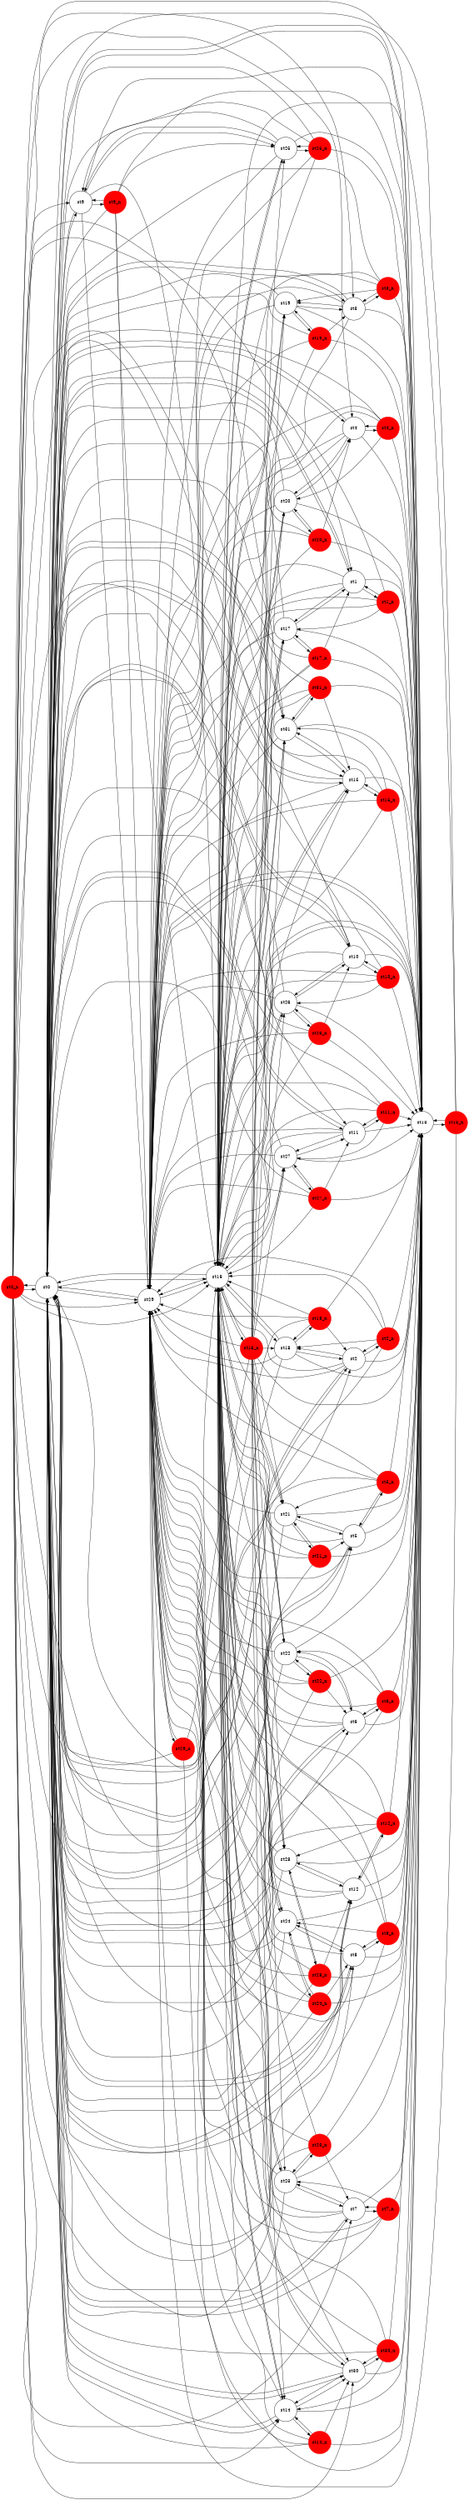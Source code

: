 #Total states is 0, including 0 states and 0 newstates
#Total transisions is 0, including 0 transistions and 0 new transitions
digraph finite_state_machine {
	rankdir=LR;
	size="20,20";
	resolution="300";
	overlap=false;

	node [shape = circle, fixedsize=true, width = 1, color = red, style = filled];
	st0_n;
 	st10_n;
 	st11_n;
 	st12_n;
 	st13_n;
 	st14_n;
 	st15_n;
 	st16_n;
 	st17_n;
 	st18_n;
 	st19_n;
 	st1_n;
 	st20_n;
 	st21_n;
 	st22_n;
 	st23_n;
 	st24_n;
 	st25_n;
 	st26_n;
 	st27_n;
 	st28_n;
 	st29_n;
 	st2_n;
 	st30_n;
 	st31_n;
 	st3_n;
 	st4_n;
 	st5_n;
 	st6_n;
 	st7_n;
 	st8_n;
 	st9_n;
 
	node [shape = circle, color = black, style = unfilled];
	st0;
 	st1;
 	st10;
 	st11;
 	st12;
 	st13;
 	st14;
 	st15;
 	st16;
 	st17;
 	st18;
 	st19;
 	st2;
 	st20;
 	st21;
 	st22;
 	st23;
 	st24;
 	st25;
 	st26;
 	st27;
 	st28;
 	st29;
 	st3;
 	st30;
 	st31;
 	st4;
 	st5;
 	st6;
 	st7;
 	st8;
 	st9;
 	st0 -> st0_n;
	st0 -> st1;
	st0 -> st10;
	st0 -> st11;
	st0 -> st12;
	st0 -> st13;
	st0 -> st14;
	st0 -> st15;
	st0 -> st16;
	st0 -> st2;
	st0 -> st29;
	st0 -> st3;
	st0 -> st30;
	st0 -> st31;
	st0 -> st4;
	st0 -> st5;
	st0 -> st6;
	st0 -> st7;
	st0 -> st8;
	st0 -> st9;
	st0_n -> st0;
	st0_n -> st1;
	st0_n -> st10;
	st0_n -> st11;
	st0_n -> st12;
	st0_n -> st13;
	st0_n -> st14;
	st0_n -> st15;
	st0_n -> st16;
	st0_n -> st2;
	st0_n -> st29;
	st0_n -> st3;
	st0_n -> st30;
	st0_n -> st31;
	st0_n -> st4;
	st0_n -> st5;
	st0_n -> st6;
	st0_n -> st7;
	st0_n -> st8;
	st0_n -> st9;
	st1 -> st0;
	st1 -> st13;
	st1 -> st16;
	st1 -> st17;
	st1 -> st1_n;
	st1 -> st29;
	st10 -> st0;
	st10 -> st10_n;
	st10 -> st13;
	st10 -> st16;
	st10 -> st26;
	st10 -> st29;
	st10_n -> st0;
	st10_n -> st10;
	st10_n -> st13;
	st10_n -> st16;
	st10_n -> st26;
	st10_n -> st29;
	st11 -> st0;
	st11 -> st11_n;
	st11 -> st13;
	st11 -> st16;
	st11 -> st27;
	st11 -> st29;
	st11_n -> st0;
	st11_n -> st11;
	st11_n -> st13;
	st11_n -> st16;
	st11_n -> st27;
	st11_n -> st29;
	st12 -> st0;
	st12 -> st12_n;
	st12 -> st13;
	st12 -> st16;
	st12 -> st28;
	st12 -> st29;
	st12_n -> st0;
	st12_n -> st12;
	st12_n -> st13;
	st12_n -> st16;
	st12_n -> st28;
	st12_n -> st29;
	st13 -> st0;
	st13 -> st13_n;
	st13 -> st16;
	st13 -> st29;
	st13_n -> st0;
	st13_n -> st13;
	st13_n -> st16;
	st13_n -> st29;
	st14 -> st0;
	st14 -> st13;
	st14 -> st14_n;
	st14 -> st16;
	st14 -> st29;
	st14 -> st30;
	st14_n -> st0;
	st14_n -> st13;
	st14_n -> st14;
	st14_n -> st16;
	st14_n -> st29;
	st14_n -> st30;
	st15 -> st0;
	st15 -> st13;
	st15 -> st15_n;
	st15 -> st16;
	st15 -> st29;
	st15 -> st31;
	st15_n -> st0;
	st15_n -> st13;
	st15_n -> st15;
	st15_n -> st16;
	st15_n -> st29;
	st15_n -> st31;
	st16 -> st0;
	st16 -> st13;
	st16 -> st14;
	st16 -> st15;
	st16 -> st16_n;
	st16 -> st17;
	st16 -> st18;
	st16 -> st19;
	st16 -> st20;
	st16 -> st21;
	st16 -> st22;
	st16 -> st23;
	st16 -> st24;
	st16 -> st25;
	st16 -> st26;
	st16 -> st27;
	st16 -> st28;
	st16 -> st29;
	st16 -> st30;
	st16 -> st31;
	st16_n -> st0;
	st16_n -> st13;
	st16_n -> st14;
	st16_n -> st15;
	st16_n -> st16;
	st16_n -> st17;
	st16_n -> st18;
	st16_n -> st19;
	st16_n -> st20;
	st16_n -> st21;
	st16_n -> st22;
	st16_n -> st23;
	st16_n -> st24;
	st16_n -> st25;
	st16_n -> st26;
	st16_n -> st27;
	st16_n -> st28;
	st16_n -> st29;
	st16_n -> st30;
	st16_n -> st31;
	st17 -> st0;
	st17 -> st1;
	st17 -> st13;
	st17 -> st16;
	st17 -> st17_n;
	st17 -> st29;
	st17_n -> st0;
	st17_n -> st1;
	st17_n -> st13;
	st17_n -> st16;
	st17_n -> st17;
	st17_n -> st29;
	st18 -> st0;
	st18 -> st13;
	st18 -> st16;
	st18 -> st18_n;
	st18 -> st2;
	st18 -> st29;
	st18_n -> st0;
	st18_n -> st13;
	st18_n -> st16;
	st18_n -> st18;
	st18_n -> st2;
	st18_n -> st29;
	st19 -> st0;
	st19 -> st13;
	st19 -> st16;
	st19 -> st19_n;
	st19 -> st29;
	st19 -> st3;
	st19_n -> st0;
	st19_n -> st13;
	st19_n -> st16;
	st19_n -> st19;
	st19_n -> st29;
	st19_n -> st3;
	st1_n -> st0;
	st1_n -> st1;
	st1_n -> st13;
	st1_n -> st16;
	st1_n -> st17;
	st1_n -> st29;
	st2 -> st0;
	st2 -> st13;
	st2 -> st16;
	st2 -> st18;
	st2 -> st29;
	st2 -> st2_n;
	st20 -> st0;
	st20 -> st13;
	st20 -> st16;
	st20 -> st20_n;
	st20 -> st29;
	st20 -> st4;
	st20_n -> st0;
	st20_n -> st13;
	st20_n -> st16;
	st20_n -> st20;
	st20_n -> st29;
	st20_n -> st4;
	st21 -> st0;
	st21 -> st13;
	st21 -> st16;
	st21 -> st21_n;
	st21 -> st29;
	st21 -> st5;
	st21_n -> st0;
	st21_n -> st13;
	st21_n -> st16;
	st21_n -> st21;
	st21_n -> st29;
	st21_n -> st5;
	st22 -> st0;
	st22 -> st13;
	st22 -> st16;
	st22 -> st22_n;
	st22 -> st29;
	st22 -> st6;
	st22_n -> st0;
	st22_n -> st13;
	st22_n -> st16;
	st22_n -> st22;
	st22_n -> st29;
	st22_n -> st6;
	st23 -> st0;
	st23 -> st13;
	st23 -> st16;
	st23 -> st23_n;
	st23 -> st29;
	st23 -> st7;
	st23_n -> st0;
	st23_n -> st13;
	st23_n -> st16;
	st23_n -> st23;
	st23_n -> st29;
	st23_n -> st7;
	st24 -> st0;
	st24 -> st13;
	st24 -> st16;
	st24 -> st24_n;
	st24 -> st29;
	st24 -> st8;
	st24_n -> st0;
	st24_n -> st13;
	st24_n -> st16;
	st24_n -> st24;
	st24_n -> st29;
	st24_n -> st8;
	st25 -> st0;
	st25 -> st13;
	st25 -> st16;
	st25 -> st25_n;
	st25 -> st29;
	st25 -> st9;
	st25_n -> st0;
	st25_n -> st13;
	st25_n -> st16;
	st25_n -> st25;
	st25_n -> st29;
	st25_n -> st9;
	st26 -> st0;
	st26 -> st10;
	st26 -> st13;
	st26 -> st16;
	st26 -> st26_n;
	st26 -> st29;
	st26_n -> st0;
	st26_n -> st10;
	st26_n -> st13;
	st26_n -> st16;
	st26_n -> st26;
	st26_n -> st29;
	st27 -> st0;
	st27 -> st11;
	st27 -> st13;
	st27 -> st16;
	st27 -> st27_n;
	st27 -> st29;
	st27_n -> st0;
	st27_n -> st11;
	st27_n -> st13;
	st27_n -> st16;
	st27_n -> st27;
	st27_n -> st29;
	st28 -> st0;
	st28 -> st12;
	st28 -> st13;
	st28 -> st16;
	st28 -> st28_n;
	st28 -> st29;
	st28_n -> st0;
	st28_n -> st12;
	st28_n -> st13;
	st28_n -> st16;
	st28_n -> st28;
	st28_n -> st29;
	st29 -> st0;
	st29 -> st13;
	st29 -> st16;
	st29 -> st29_n;
	st29_n -> st0;
	st29_n -> st13;
	st29_n -> st16;
	st29_n -> st29;
	st2_n -> st0;
	st2_n -> st13;
	st2_n -> st16;
	st2_n -> st18;
	st2_n -> st2;
	st2_n -> st29;
	st3 -> st0;
	st3 -> st13;
	st3 -> st16;
	st3 -> st19;
	st3 -> st29;
	st3 -> st3_n;
	st30 -> st0;
	st30 -> st13;
	st30 -> st14;
	st30 -> st16;
	st30 -> st29;
	st30 -> st30_n;
	st30_n -> st0;
	st30_n -> st13;
	st30_n -> st14;
	st30_n -> st16;
	st30_n -> st29;
	st30_n -> st30;
	st31 -> st0;
	st31 -> st13;
	st31 -> st15;
	st31 -> st16;
	st31 -> st29;
	st31 -> st31_n;
	st31_n -> st0;
	st31_n -> st13;
	st31_n -> st15;
	st31_n -> st16;
	st31_n -> st29;
	st31_n -> st31;
	st3_n -> st0;
	st3_n -> st13;
	st3_n -> st16;
	st3_n -> st19;
	st3_n -> st29;
	st3_n -> st3;
	st4 -> st0;
	st4 -> st13;
	st4 -> st16;
	st4 -> st20;
	st4 -> st29;
	st4 -> st4_n;
	st4_n -> st0;
	st4_n -> st13;
	st4_n -> st16;
	st4_n -> st20;
	st4_n -> st29;
	st4_n -> st4;
	st5 -> st0;
	st5 -> st13;
	st5 -> st16;
	st5 -> st21;
	st5 -> st29;
	st5 -> st5_n;
	st5_n -> st0;
	st5_n -> st13;
	st5_n -> st16;
	st5_n -> st21;
	st5_n -> st29;
	st5_n -> st5;
	st6 -> st0;
	st6 -> st13;
	st6 -> st16;
	st6 -> st22;
	st6 -> st29;
	st6 -> st6_n;
	st6_n -> st0;
	st6_n -> st13;
	st6_n -> st16;
	st6_n -> st22;
	st6_n -> st29;
	st6_n -> st6;
	st7 -> st0;
	st7 -> st13;
	st7 -> st16;
	st7 -> st23;
	st7 -> st29;
	st7 -> st7_n;
	st7_n -> st0;
	st7_n -> st13;
	st7_n -> st16;
	st7_n -> st23;
	st7_n -> st29;
	st7_n -> st7;
	st8 -> st0;
	st8 -> st13;
	st8 -> st16;
	st8 -> st24;
	st8 -> st29;
	st8 -> st8_n;
	st8_n -> st0;
	st8_n -> st13;
	st8_n -> st16;
	st8_n -> st24;
	st8_n -> st29;
	st8_n -> st8;
	st9 -> st0;
	st9 -> st13;
	st9 -> st16;
	st9 -> st25;
	st9 -> st29;
	st9 -> st9_n;
	st9_n -> st0;
	st9_n -> st13;
	st9_n -> st16;
	st9_n -> st25;
	st9_n -> st29;
	st9_n -> st9;
}
